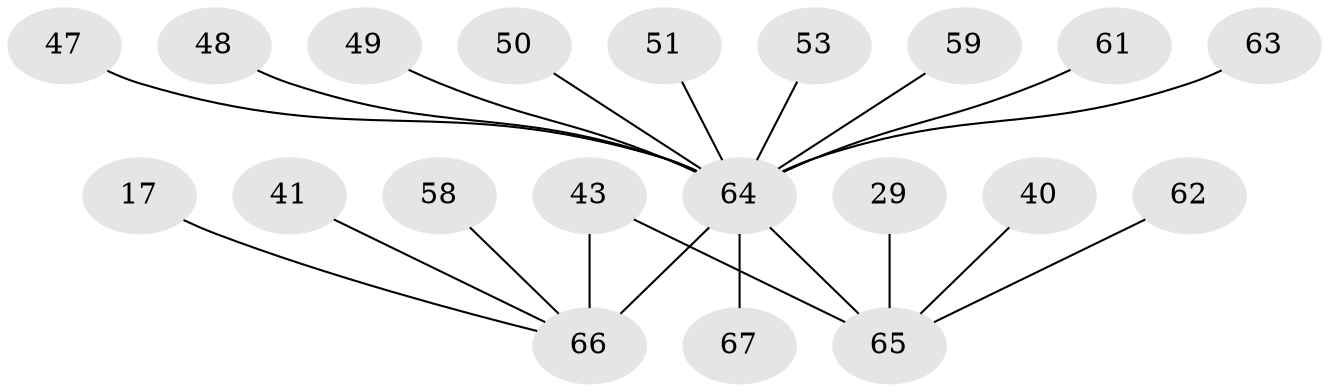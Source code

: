 // original degree distribution, {7: 0.029850746268656716, 8: 0.04477611940298507, 5: 0.04477611940298507, 10: 0.029850746268656716, 3: 0.07462686567164178, 4: 0.04477611940298507, 6: 0.014925373134328358, 1: 0.5373134328358209, 2: 0.1791044776119403}
// Generated by graph-tools (version 1.1) at 2025/58/03/04/25 21:58:42]
// undirected, 20 vertices, 20 edges
graph export_dot {
graph [start="1"]
  node [color=gray90,style=filled];
  17;
  29 [super="+20"];
  40;
  41 [super="+30"];
  43 [super="+23"];
  47;
  48;
  49;
  50;
  51;
  53;
  58;
  59 [super="+56"];
  61 [super="+38"];
  62 [super="+32+33"];
  63 [super="+52"];
  64 [super="+14+11+60+18+21+22+24+25+31+34+39+42+44+45"];
  65 [super="+16+37+8+36+55+15+46+28"];
  66 [super="+57+12+6"];
  67;
  17 -- 66;
  29 -- 65;
  40 -- 65;
  41 -- 66;
  43 -- 66;
  43 -- 65;
  47 -- 64;
  48 -- 64;
  49 -- 64;
  50 -- 64;
  51 -- 64;
  53 -- 64;
  58 -- 66;
  59 -- 64;
  61 -- 64 [weight=2];
  62 -- 65;
  63 -- 64;
  64 -- 66 [weight=9];
  64 -- 65 [weight=8];
  64 -- 67;
}
